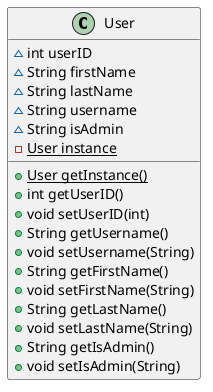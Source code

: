 @startuml
class User {
~ int userID
~ String firstName
~ String lastName
~ String username
~ String isAdmin
- {static} User instance
+ {static} User getInstance()
+ int getUserID()
+ void setUserID(int)
+ String getUsername()
+ void setUsername(String)
+ String getFirstName()
+ void setFirstName(String)
+ String getLastName()
+ void setLastName(String)
+ String getIsAdmin()
+ void setIsAdmin(String)
}
@enduml